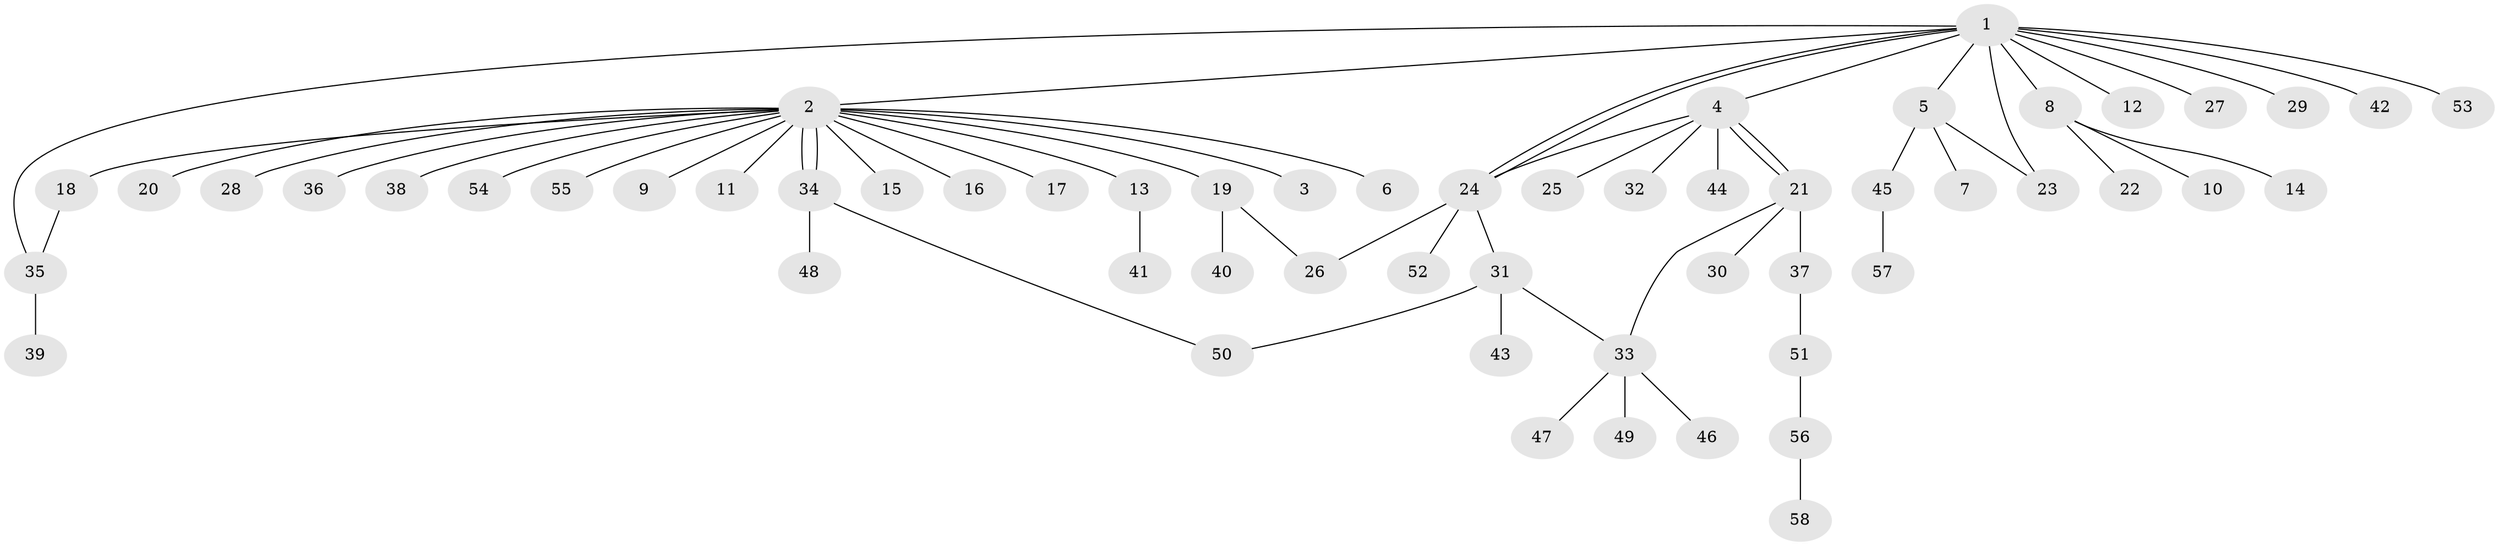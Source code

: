 // Generated by graph-tools (version 1.1) at 2025/47/03/09/25 04:47:14]
// undirected, 58 vertices, 66 edges
graph export_dot {
graph [start="1"]
  node [color=gray90,style=filled];
  1;
  2;
  3;
  4;
  5;
  6;
  7;
  8;
  9;
  10;
  11;
  12;
  13;
  14;
  15;
  16;
  17;
  18;
  19;
  20;
  21;
  22;
  23;
  24;
  25;
  26;
  27;
  28;
  29;
  30;
  31;
  32;
  33;
  34;
  35;
  36;
  37;
  38;
  39;
  40;
  41;
  42;
  43;
  44;
  45;
  46;
  47;
  48;
  49;
  50;
  51;
  52;
  53;
  54;
  55;
  56;
  57;
  58;
  1 -- 2;
  1 -- 4;
  1 -- 5;
  1 -- 8;
  1 -- 12;
  1 -- 23;
  1 -- 24;
  1 -- 24;
  1 -- 27;
  1 -- 29;
  1 -- 35;
  1 -- 42;
  1 -- 53;
  2 -- 3;
  2 -- 6;
  2 -- 9;
  2 -- 11;
  2 -- 13;
  2 -- 15;
  2 -- 16;
  2 -- 17;
  2 -- 18;
  2 -- 19;
  2 -- 20;
  2 -- 28;
  2 -- 34;
  2 -- 34;
  2 -- 36;
  2 -- 38;
  2 -- 54;
  2 -- 55;
  4 -- 21;
  4 -- 21;
  4 -- 24;
  4 -- 25;
  4 -- 32;
  4 -- 44;
  5 -- 7;
  5 -- 23;
  5 -- 45;
  8 -- 10;
  8 -- 14;
  8 -- 22;
  13 -- 41;
  18 -- 35;
  19 -- 26;
  19 -- 40;
  21 -- 30;
  21 -- 33;
  21 -- 37;
  24 -- 26;
  24 -- 31;
  24 -- 52;
  31 -- 33;
  31 -- 43;
  31 -- 50;
  33 -- 46;
  33 -- 47;
  33 -- 49;
  34 -- 48;
  34 -- 50;
  35 -- 39;
  37 -- 51;
  45 -- 57;
  51 -- 56;
  56 -- 58;
}
